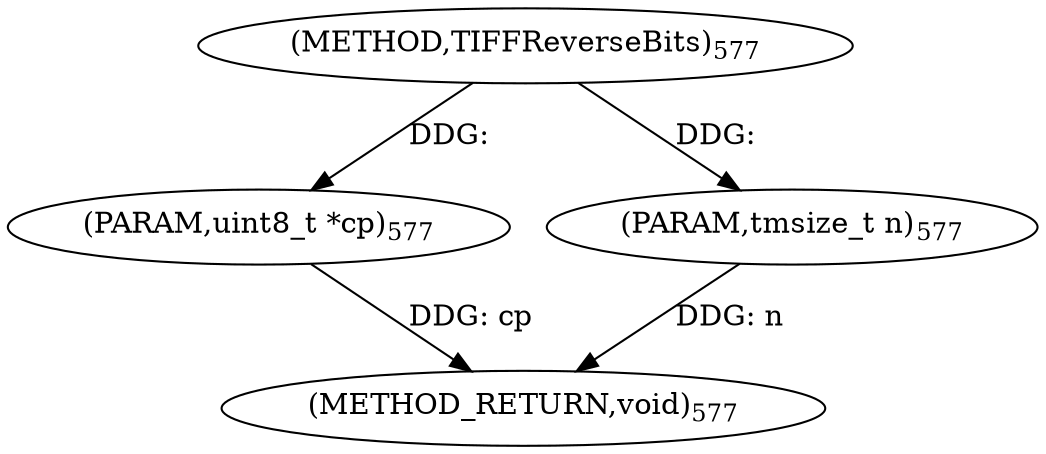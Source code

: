 digraph "TIFFReverseBits" {  
"9255" [label = <(METHOD,TIFFReverseBits)<SUB>577</SUB>> ]
"9258" [label = <(METHOD_RETURN,void)<SUB>577</SUB>> ]
"9256" [label = <(PARAM,uint8_t *cp)<SUB>577</SUB>> ]
"9257" [label = <(PARAM,tmsize_t n)<SUB>577</SUB>> ]
  "9256" -> "9258"  [ label = "DDG: cp"] 
  "9257" -> "9258"  [ label = "DDG: n"] 
  "9255" -> "9256"  [ label = "DDG: "] 
  "9255" -> "9257"  [ label = "DDG: "] 
}

